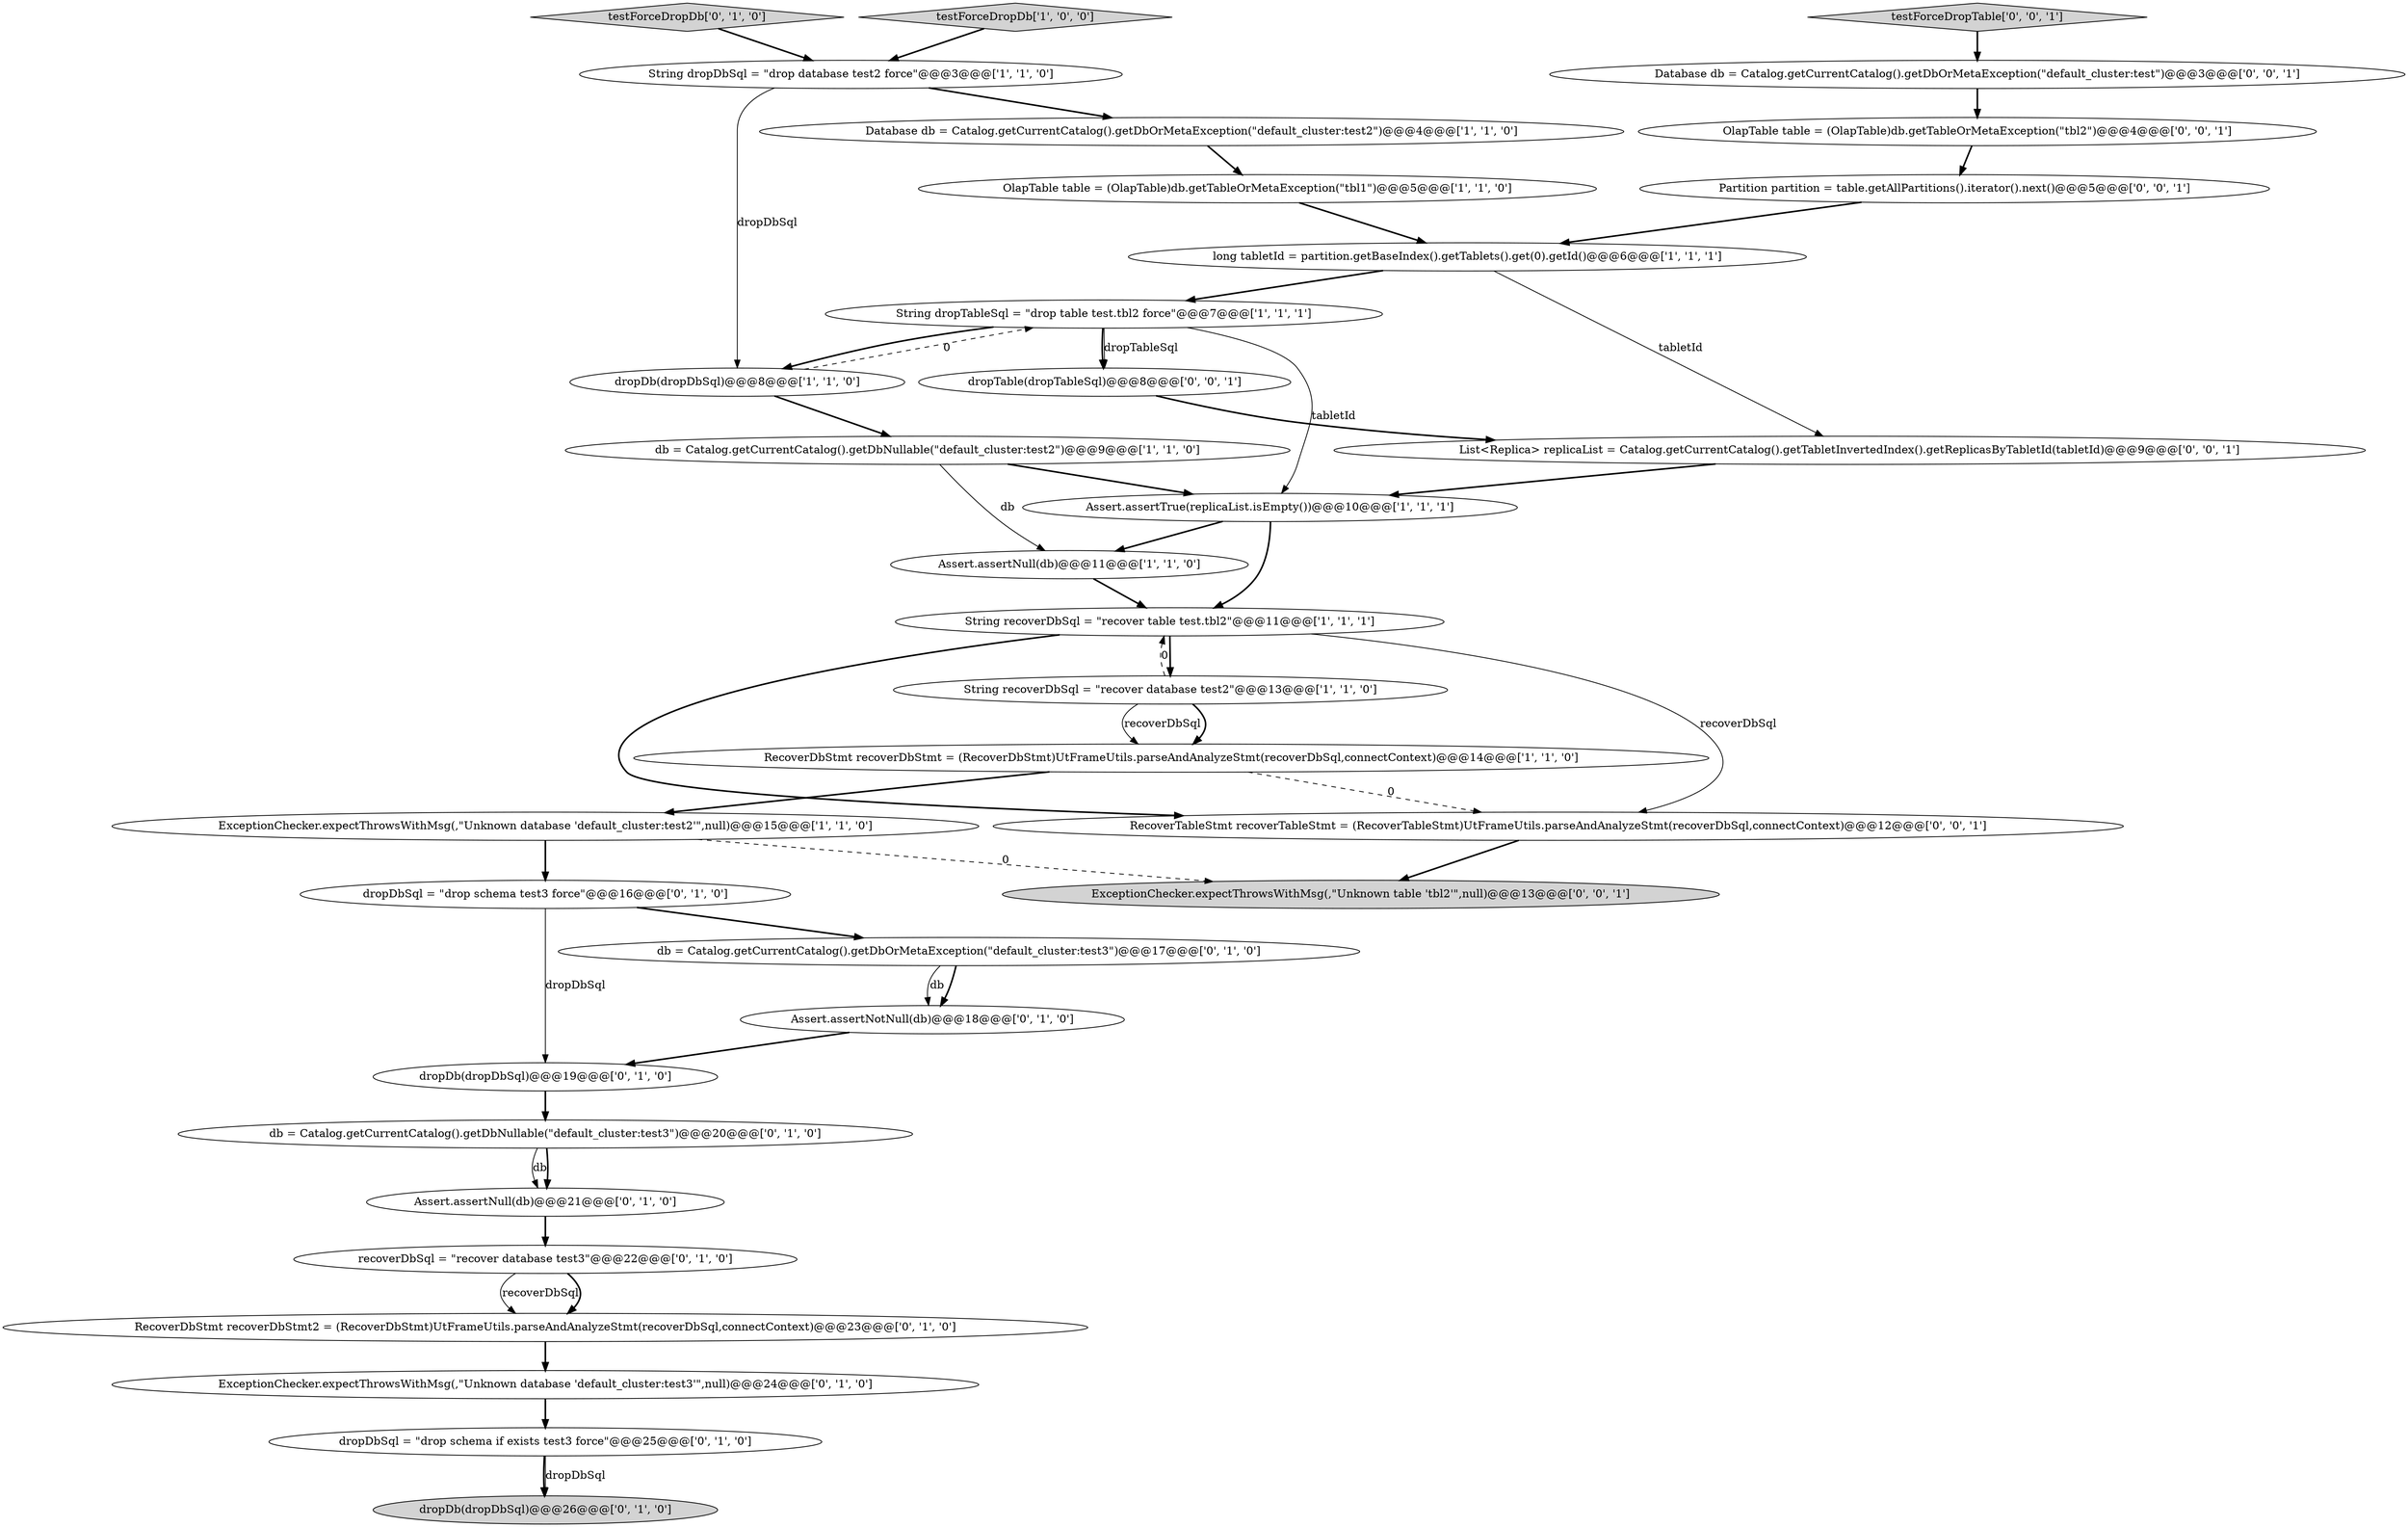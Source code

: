 digraph {
28 [style = filled, label = "testForceDropTable['0', '0', '1']", fillcolor = lightgray, shape = diamond image = "AAA0AAABBB3BBB"];
6 [style = filled, label = "String recoverDbSql = \"recover table test.tbl2\"@@@11@@@['1', '1', '1']", fillcolor = white, shape = ellipse image = "AAA0AAABBB1BBB"];
14 [style = filled, label = "dropDbSql = \"drop schema test3 force\"@@@16@@@['0', '1', '0']", fillcolor = white, shape = ellipse image = "AAA1AAABBB2BBB"];
1 [style = filled, label = "String dropTableSql = \"drop table test.tbl2 force\"@@@7@@@['1', '1', '1']", fillcolor = white, shape = ellipse image = "AAA0AAABBB1BBB"];
24 [style = filled, label = "Assert.assertNotNull(db)@@@18@@@['0', '1', '0']", fillcolor = white, shape = ellipse image = "AAA1AAABBB2BBB"];
9 [style = filled, label = "String dropDbSql = \"drop database test2 force\"@@@3@@@['1', '1', '0']", fillcolor = white, shape = ellipse image = "AAA0AAABBB1BBB"];
4 [style = filled, label = "OlapTable table = (OlapTable)db.getTableOrMetaException(\"tbl1\")@@@5@@@['1', '1', '0']", fillcolor = white, shape = ellipse image = "AAA0AAABBB1BBB"];
20 [style = filled, label = "ExceptionChecker.expectThrowsWithMsg(,\"Unknown database 'default_cluster:test3'\",null)@@@24@@@['0', '1', '0']", fillcolor = white, shape = ellipse image = "AAA1AAABBB2BBB"];
3 [style = filled, label = "String recoverDbSql = \"recover database test2\"@@@13@@@['1', '1', '0']", fillcolor = white, shape = ellipse image = "AAA0AAABBB1BBB"];
5 [style = filled, label = "ExceptionChecker.expectThrowsWithMsg(,\"Unknown database 'default_cluster:test2'\",null)@@@15@@@['1', '1', '0']", fillcolor = white, shape = ellipse image = "AAA0AAABBB1BBB"];
31 [style = filled, label = "OlapTable table = (OlapTable)db.getTableOrMetaException(\"tbl2\")@@@4@@@['0', '0', '1']", fillcolor = white, shape = ellipse image = "AAA0AAABBB3BBB"];
33 [style = filled, label = "Database db = Catalog.getCurrentCatalog().getDbOrMetaException(\"default_cluster:test\")@@@3@@@['0', '0', '1']", fillcolor = white, shape = ellipse image = "AAA0AAABBB3BBB"];
17 [style = filled, label = "dropDb(dropDbSql)@@@26@@@['0', '1', '0']", fillcolor = lightgray, shape = ellipse image = "AAA1AAABBB2BBB"];
15 [style = filled, label = "Assert.assertNull(db)@@@21@@@['0', '1', '0']", fillcolor = white, shape = ellipse image = "AAA1AAABBB2BBB"];
30 [style = filled, label = "Partition partition = table.getAllPartitions().iterator().next()@@@5@@@['0', '0', '1']", fillcolor = white, shape = ellipse image = "AAA0AAABBB3BBB"];
32 [style = filled, label = "List<Replica> replicaList = Catalog.getCurrentCatalog().getTabletInvertedIndex().getReplicasByTabletId(tabletId)@@@9@@@['0', '0', '1']", fillcolor = white, shape = ellipse image = "AAA0AAABBB3BBB"];
0 [style = filled, label = "db = Catalog.getCurrentCatalog().getDbNullable(\"default_cluster:test2\")@@@9@@@['1', '1', '0']", fillcolor = white, shape = ellipse image = "AAA0AAABBB1BBB"];
27 [style = filled, label = "dropTable(dropTableSql)@@@8@@@['0', '0', '1']", fillcolor = white, shape = ellipse image = "AAA0AAABBB3BBB"];
18 [style = filled, label = "db = Catalog.getCurrentCatalog().getDbNullable(\"default_cluster:test3\")@@@20@@@['0', '1', '0']", fillcolor = white, shape = ellipse image = "AAA1AAABBB2BBB"];
10 [style = filled, label = "RecoverDbStmt recoverDbStmt = (RecoverDbStmt)UtFrameUtils.parseAndAnalyzeStmt(recoverDbSql,connectContext)@@@14@@@['1', '1', '0']", fillcolor = white, shape = ellipse image = "AAA0AAABBB1BBB"];
7 [style = filled, label = "long tabletId = partition.getBaseIndex().getTablets().get(0).getId()@@@6@@@['1', '1', '1']", fillcolor = white, shape = ellipse image = "AAA0AAABBB1BBB"];
21 [style = filled, label = "dropDbSql = \"drop schema if exists test3 force\"@@@25@@@['0', '1', '0']", fillcolor = white, shape = ellipse image = "AAA1AAABBB2BBB"];
11 [style = filled, label = "Assert.assertNull(db)@@@11@@@['1', '1', '0']", fillcolor = white, shape = ellipse image = "AAA0AAABBB1BBB"];
25 [style = filled, label = "db = Catalog.getCurrentCatalog().getDbOrMetaException(\"default_cluster:test3\")@@@17@@@['0', '1', '0']", fillcolor = white, shape = ellipse image = "AAA1AAABBB2BBB"];
29 [style = filled, label = "ExceptionChecker.expectThrowsWithMsg(,\"Unknown table 'tbl2'\",null)@@@13@@@['0', '0', '1']", fillcolor = lightgray, shape = ellipse image = "AAA0AAABBB3BBB"];
13 [style = filled, label = "Assert.assertTrue(replicaList.isEmpty())@@@10@@@['1', '1', '1']", fillcolor = white, shape = ellipse image = "AAA0AAABBB1BBB"];
26 [style = filled, label = "RecoverTableStmt recoverTableStmt = (RecoverTableStmt)UtFrameUtils.parseAndAnalyzeStmt(recoverDbSql,connectContext)@@@12@@@['0', '0', '1']", fillcolor = white, shape = ellipse image = "AAA0AAABBB3BBB"];
12 [style = filled, label = "testForceDropDb['1', '0', '0']", fillcolor = lightgray, shape = diamond image = "AAA0AAABBB1BBB"];
19 [style = filled, label = "recoverDbSql = \"recover database test3\"@@@22@@@['0', '1', '0']", fillcolor = white, shape = ellipse image = "AAA1AAABBB2BBB"];
16 [style = filled, label = "testForceDropDb['0', '1', '0']", fillcolor = lightgray, shape = diamond image = "AAA0AAABBB2BBB"];
22 [style = filled, label = "RecoverDbStmt recoverDbStmt2 = (RecoverDbStmt)UtFrameUtils.parseAndAnalyzeStmt(recoverDbSql,connectContext)@@@23@@@['0', '1', '0']", fillcolor = white, shape = ellipse image = "AAA1AAABBB2BBB"];
23 [style = filled, label = "dropDb(dropDbSql)@@@19@@@['0', '1', '0']", fillcolor = white, shape = ellipse image = "AAA1AAABBB2BBB"];
2 [style = filled, label = "dropDb(dropDbSql)@@@8@@@['1', '1', '0']", fillcolor = white, shape = ellipse image = "AAA0AAABBB1BBB"];
8 [style = filled, label = "Database db = Catalog.getCurrentCatalog().getDbOrMetaException(\"default_cluster:test2\")@@@4@@@['1', '1', '0']", fillcolor = white, shape = ellipse image = "AAA0AAABBB1BBB"];
5->14 [style = bold, label=""];
3->10 [style = bold, label=""];
6->26 [style = solid, label="recoverDbSql"];
32->13 [style = bold, label=""];
7->32 [style = solid, label="tabletId"];
4->7 [style = bold, label=""];
33->31 [style = bold, label=""];
1->13 [style = solid, label="tabletId"];
8->4 [style = bold, label=""];
24->23 [style = bold, label=""];
19->22 [style = solid, label="recoverDbSql"];
6->26 [style = bold, label=""];
25->24 [style = bold, label=""];
21->17 [style = bold, label=""];
13->6 [style = bold, label=""];
21->17 [style = solid, label="dropDbSql"];
3->6 [style = dashed, label="0"];
15->19 [style = bold, label=""];
19->22 [style = bold, label=""];
1->27 [style = bold, label=""];
27->32 [style = bold, label=""];
22->20 [style = bold, label=""];
11->6 [style = bold, label=""];
0->13 [style = bold, label=""];
9->2 [style = solid, label="dropDbSql"];
2->1 [style = dashed, label="0"];
25->24 [style = solid, label="db"];
12->9 [style = bold, label=""];
20->21 [style = bold, label=""];
3->10 [style = solid, label="recoverDbSql"];
13->11 [style = bold, label=""];
14->23 [style = solid, label="dropDbSql"];
18->15 [style = solid, label="db"];
30->7 [style = bold, label=""];
28->33 [style = bold, label=""];
6->3 [style = bold, label=""];
0->11 [style = solid, label="db"];
14->25 [style = bold, label=""];
23->18 [style = bold, label=""];
10->26 [style = dashed, label="0"];
2->0 [style = bold, label=""];
31->30 [style = bold, label=""];
7->1 [style = bold, label=""];
1->27 [style = solid, label="dropTableSql"];
9->8 [style = bold, label=""];
1->2 [style = bold, label=""];
10->5 [style = bold, label=""];
26->29 [style = bold, label=""];
5->29 [style = dashed, label="0"];
16->9 [style = bold, label=""];
18->15 [style = bold, label=""];
}
